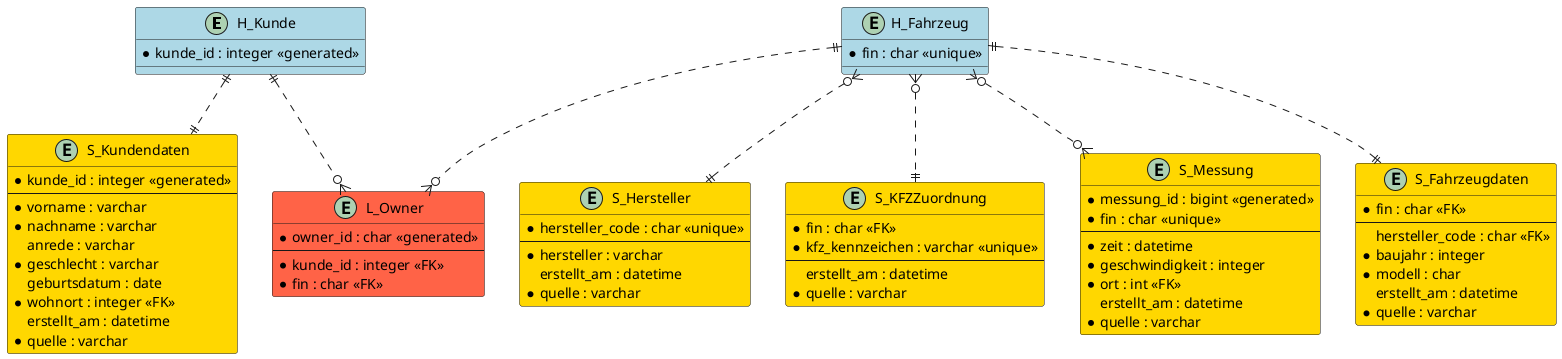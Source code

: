 @startuml Data Warehouse
entity "H_Kunde" as h01 #lightblue {
  *kunde_id : integer <<generated>>
}
entity "H_Fahrzeug" as h02 #lightblue {
  *fin : char <<unique>>
}

entity "L_Owner" as l01 #tomato {
  *owner_id : char <<generated>>
  --
  *kunde_id : integer <<FK>>
  *fin : char <<FK>>
}

entity "S_Hersteller" as s01 #gold {
  *hersteller_code : char <<unique>>
  --
  *hersteller : varchar
  erstellt_am : datetime
  *quelle : varchar
}
entity "S_KFZZuordnung" as s02 #gold {
  *fin : char <<FK>>
  *kfz_kennzeichen : varchar <<unique>>
  --
  erstellt_am : datetime
  *quelle : varchar
}
entity "S_Messung" as s03 #gold {
  *messung_id : bigint <<generated>>
  *fin : char <<unique>>
  --
  *zeit : datetime
  *geschwindigkeit : integer
  *ort : int <<FK>>
  erstellt_am : datetime
  *quelle : varchar
}
entity "S_Kundendaten" as s04 #gold {
  *kunde_id : integer <<generated>>
  --
  *vorname : varchar
  *nachname : varchar
  anrede : varchar
  *geschlecht : varchar
  geburtsdatum : date
  *wohnort : integer <<FK>>
  erstellt_am : datetime
  *quelle : varchar
}
entity "S_Fahrzeugdaten" as s05 #gold {
  *fin : char <<FK>>
  --
  hersteller_code : char <<FK>>
  *baujahr : integer
  *modell : char
  erstellt_am : datetime
  *quelle : varchar
}

h01 ||..o{ l01
h02 ||..o{ l01
h02 }o..|| s01
h02 }o..|| s02
h02 }o..o{ s03
h01 ||..|| s04
h02 ||..|| s05

@enduml